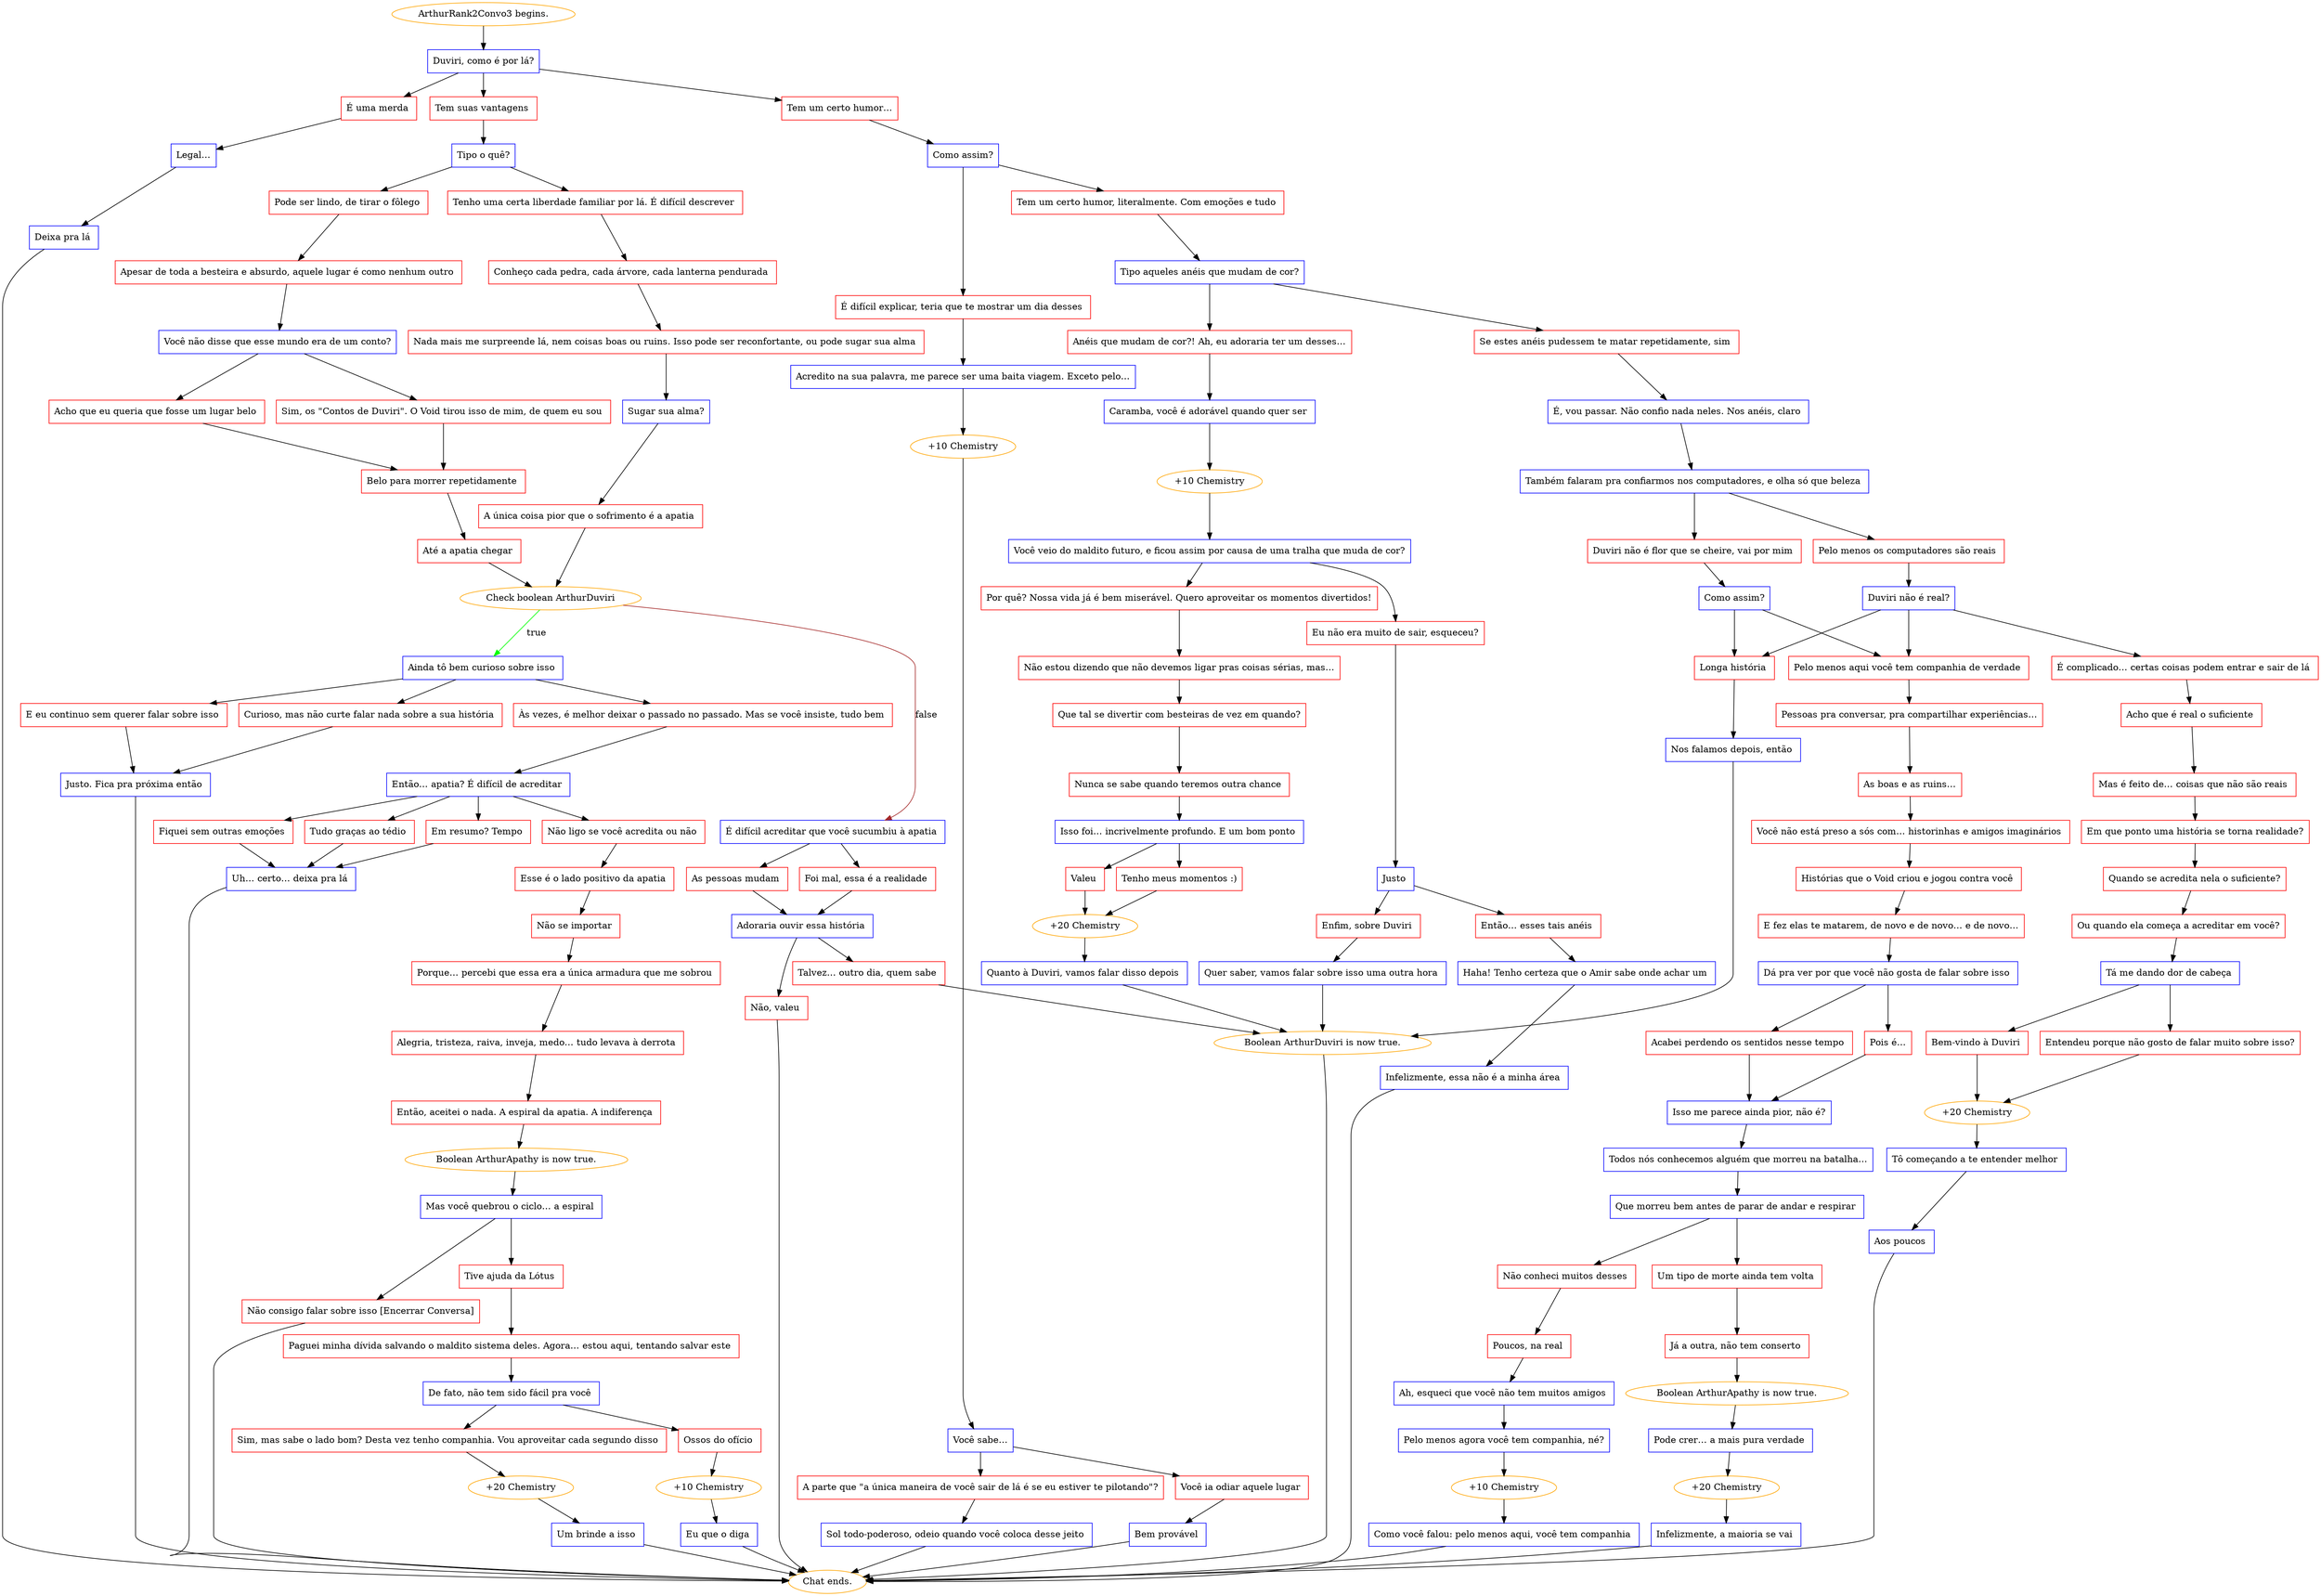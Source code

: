 digraph {
	"ArthurRank2Convo3 begins." [color=orange];
		"ArthurRank2Convo3 begins." -> j163825587;
	j163825587 [label="Duviri, como é por lá?",shape=box,color=blue];
		j163825587 -> j838277287;
		j163825587 -> j2543407578;
		j163825587 -> j1213997867;
	j838277287 [label="Tem suas vantagens ",shape=box,color=red];
		j838277287 -> j1527762380;
	j2543407578 [label="Tem um certo humor…",shape=box,color=red];
		j2543407578 -> j2336902269;
	j1213997867 [label="É uma merda ",shape=box,color=red];
		j1213997867 -> j2884099166;
	j1527762380 [label="Tipo o quê?",shape=box,color=blue];
		j1527762380 -> j3427767939;
		j1527762380 -> j3547855036;
	j2336902269 [label="Como assim?",shape=box,color=blue];
		j2336902269 -> j2077131928;
		j2336902269 -> j4152624031;
	j2884099166 [label="Legal…",shape=box,color=blue];
		j2884099166 -> j2027067635;
	j3427767939 [label="Pode ser lindo, de tirar o fôlego ",shape=box,color=red];
		j3427767939 -> j2849091490;
	j3547855036 [label="Tenho uma certa liberdade familiar por lá. É difícil descrever ",shape=box,color=red];
		j3547855036 -> j4231119545;
	j2077131928 [label="Tem um certo humor, literalmente. Com emoções e tudo ",shape=box,color=red];
		j2077131928 -> j4204042265;
	j4152624031 [label="É difícil explicar, teria que te mostrar um dia desses ",shape=box,color=red];
		j4152624031 -> j1745084993;
	j2027067635 [label="Deixa pra lá ",shape=box,color=blue];
		j2027067635 -> "Chat ends.";
	j2849091490 [label="Apesar de toda a besteira e absurdo, aquele lugar é como nenhum outro ",shape=box,color=red];
		j2849091490 -> j2581311360;
	j4231119545 [label="Conheço cada pedra, cada árvore, cada lanterna pendurada ",shape=box,color=red];
		j4231119545 -> j784699963;
	j4204042265 [label="Tipo aqueles anéis que mudam de cor?",shape=box,color=blue];
		j4204042265 -> j2413084046;
		j4204042265 -> j2607990344;
	j1745084993 [label="Acredito na sua palavra, me parece ser uma baita viagem. Exceto pelo…",shape=box,color=blue];
		j1745084993 -> j1998599872;
	"Chat ends." [color=orange];
	j2581311360 [label="Você não disse que esse mundo era de um conto?",shape=box,color=blue];
		j2581311360 -> j994805612;
		j2581311360 -> j4267016077;
	j784699963 [label="Nada mais me surpreende lá, nem coisas boas ou ruins. Isso pode ser reconfortante, ou pode sugar sua alma ",shape=box,color=red];
		j784699963 -> j2619472697;
	j2413084046 [label="Se estes anéis pudessem te matar repetidamente, sim ",shape=box,color=red];
		j2413084046 -> j2942457192;
	j2607990344 [label="Anéis que mudam de cor?! Ah, eu adoraria ter um desses…",shape=box,color=red];
		j2607990344 -> j2995121240;
	j1998599872 [label="+10 Chemistry",color=orange];
		j1998599872 -> j2734943575;
	j994805612 [label="Sim, os \"Contos de Duviri\". O Void tirou isso de mim, de quem eu sou ",shape=box,color=red];
		j994805612 -> j4222032295;
	j4267016077 [label="Acho que eu queria que fosse um lugar belo ",shape=box,color=red];
		j4267016077 -> j4222032295;
	j2619472697 [label="Sugar sua alma?",shape=box,color=blue];
		j2619472697 -> j3141998695;
	j2942457192 [label="É, vou passar. Não confio nada neles. Nos anéis, claro ",shape=box,color=blue];
		j2942457192 -> j1648449139;
	j2995121240 [label="Caramba, você é adorável quando quer ser ",shape=box,color=blue];
		j2995121240 -> j3112747847;
	j2734943575 [label="Você sabe…",shape=box,color=blue];
		j2734943575 -> j241376555;
		j2734943575 -> j2659795343;
	j4222032295 [label="Belo para morrer repetidamente ",shape=box,color=red];
		j4222032295 -> j2063589562;
	j3141998695 [label="A única coisa pior que o sofrimento é a apatia ",shape=box,color=red];
		j3141998695 -> j3977220178;
	j1648449139 [label="Também falaram pra confiarmos nos computadores, e olha só que beleza ",shape=box,color=blue];
		j1648449139 -> j392287100;
		j1648449139 -> j3041596527;
	j3112747847 [label="+10 Chemistry",color=orange];
		j3112747847 -> j926310581;
	j241376555 [label="Você ia odiar aquele lugar ",shape=box,color=red];
		j241376555 -> j1209492879;
	j2659795343 [label="A parte que \"a única maneira de você sair de lá é se eu estiver te pilotando\"?",shape=box,color=red];
		j2659795343 -> j3296577890;
	j2063589562 [label="Até a apatia chegar ",shape=box,color=red];
		j2063589562 -> j3977220178;
	j3977220178 [label="Check boolean ArthurDuviri",color=orange];
		j3977220178 -> j2211911266 [label=true,color=green];
		j3977220178 -> j2135644547 [label=false,color=brown];
	j392287100 [label="Duviri não é flor que se cheire, vai por mim ",shape=box,color=red];
		j392287100 -> j3377811766;
	j3041596527 [label="Pelo menos os computadores são reais ",shape=box,color=red];
		j3041596527 -> j3436010151;
	j926310581 [label="Você veio do maldito futuro, e ficou assim por causa de uma tralha que muda de cor?",shape=box,color=blue];
		j926310581 -> j2211937286;
		j926310581 -> j2391787033;
	j1209492879 [label="Bem provável ",shape=box,color=blue];
		j1209492879 -> "Chat ends.";
	j3296577890 [label="Sol todo-poderoso, odeio quando você coloca desse jeito ",shape=box,color=blue];
		j3296577890 -> "Chat ends.";
	j2211911266 [label="Ainda tô bem curioso sobre isso ",shape=box,color=blue];
		j2211911266 -> j2147197168;
		j2211911266 -> j3223175232;
		j2211911266 -> j1180223852;
	j2135644547 [label="É difícil acreditar que você sucumbiu à apatia ",shape=box,color=blue];
		j2135644547 -> j3209392253;
		j2135644547 -> j1649561941;
	j3377811766 [label="Como assim?",shape=box,color=blue];
		j3377811766 -> j2428810705;
		j3377811766 -> j802762559;
	j3436010151 [label="Duviri não é real?",shape=box,color=blue];
		j3436010151 -> j2428810705;
		j3436010151 -> j802762559;
		j3436010151 -> j4024457270;
	j2211937286 [label="Por quê? Nossa vida já é bem miserável. Quero aproveitar os momentos divertidos!",shape=box,color=red];
		j2211937286 -> j2064555188;
	j2391787033 [label="Eu não era muito de sair, esqueceu?",shape=box,color=red];
		j2391787033 -> j400120147;
	j2147197168 [label="E eu continuo sem querer falar sobre isso ",shape=box,color=red];
		j2147197168 -> j3918283201;
	j3223175232 [label="Curioso, mas não curte falar nada sobre a sua história ",shape=box,color=red];
		j3223175232 -> j3918283201;
	j1180223852 [label="Às vezes, é melhor deixar o passado no passado. Mas se você insiste, tudo bem ",shape=box,color=red];
		j1180223852 -> j614673219;
	j3209392253 [label="Foi mal, essa é a realidade ",shape=box,color=red];
		j3209392253 -> j587818360;
	j1649561941 [label="As pessoas mudam ",shape=box,color=red];
		j1649561941 -> j587818360;
	j2428810705 [label="Pelo menos aqui você tem companhia de verdade ",shape=box,color=red];
		j2428810705 -> j3490040506;
	j802762559 [label="Longa história ",shape=box,color=red];
		j802762559 -> j1519728796;
	j4024457270 [label="É complicado… certas coisas podem entrar e sair de lá ",shape=box,color=red];
		j4024457270 -> j3324688184;
	j2064555188 [label="Não estou dizendo que não devemos ligar pras coisas sérias, mas…",shape=box,color=red];
		j2064555188 -> j2509945255;
	j400120147 [label="Justo ",shape=box,color=blue];
		j400120147 -> j1966151447;
		j400120147 -> j3562330444;
	j3918283201 [label="Justo. Fica pra próxima então ",shape=box,color=blue];
		j3918283201 -> "Chat ends.";
	j614673219 [label="Então… apatia? É difícil de acreditar ",shape=box,color=blue];
		j614673219 -> j3198124275;
		j614673219 -> j2790269969;
		j614673219 -> j3847539080;
		j614673219 -> j2479241191;
	j587818360 [label="Adoraria ouvir essa história ",shape=box,color=blue];
		j587818360 -> j3972986328;
		j587818360 -> j3079925064;
	j3490040506 [label="Pessoas pra conversar, pra compartilhar experiências…",shape=box,color=red];
		j3490040506 -> j2810537101;
	j1519728796 [label="Nos falamos depois, então ",shape=box,color=blue];
		j1519728796 -> j1992354670;
	j3324688184 [label="Acho que é real o suficiente ",shape=box,color=red];
		j3324688184 -> j3931783219;
	j2509945255 [label="Que tal se divertir com besteiras de vez em quando?",shape=box,color=red];
		j2509945255 -> j3677463379;
	j1966151447 [label="Enfim, sobre Duviri ",shape=box,color=red];
		j1966151447 -> j1147071349;
	j3562330444 [label="Então… esses tais anéis ",shape=box,color=red];
		j3562330444 -> j2642711305;
	j3198124275 [label="Em resumo? Tempo ",shape=box,color=red];
		j3198124275 -> j2724660885;
	j2790269969 [label="Não ligo se você acredita ou não ",shape=box,color=red];
		j2790269969 -> j3807224611;
	j3847539080 [label="Fiquei sem outras emoções ",shape=box,color=red];
		j3847539080 -> j2724660885;
	j2479241191 [label="Tudo graças ao tédio ",shape=box,color=red];
		j2479241191 -> j2724660885;
	j3972986328 [label="Talvez… outro dia, quem sabe ",shape=box,color=red];
		j3972986328 -> j1992354670;
	j3079925064 [label="Não, valeu ",shape=box,color=red];
		j3079925064 -> "Chat ends.";
	j2810537101 [label="As boas e as ruins…",shape=box,color=red];
		j2810537101 -> j4186185683;
	j1992354670 [label="Boolean ArthurDuviri is now true.",color=orange];
		j1992354670 -> "Chat ends.";
	j3931783219 [label="Mas é feito de… coisas que não são reais ",shape=box,color=red];
		j3931783219 -> j184372364;
	j3677463379 [label="Nunca se sabe quando teremos outra chance ",shape=box,color=red];
		j3677463379 -> j1952358595;
	j1147071349 [label="Quer saber, vamos falar sobre isso uma outra hora ",shape=box,color=blue];
		j1147071349 -> j1992354670;
	j2642711305 [label="Haha! Tenho certeza que o Amir sabe onde achar um ",shape=box,color=blue];
		j2642711305 -> j1621655597;
	j2724660885 [label="Uh… certo… deixa pra lá ",shape=box,color=blue];
		j2724660885 -> "Chat ends.";
	j3807224611 [label="Esse é o lado positivo da apatia ",shape=box,color=red];
		j3807224611 -> j3850220395;
	j4186185683 [label="Você não está preso a sós com… historinhas e amigos imaginários ",shape=box,color=red];
		j4186185683 -> j1800274736;
	j184372364 [label="Em que ponto uma história se torna realidade?",shape=box,color=red];
		j184372364 -> j1970310467;
	j1952358595 [label="Isso foi… incrivelmente profundo. E um bom ponto ",shape=box,color=blue];
		j1952358595 -> j604732428;
		j1952358595 -> j2396381566;
	j1621655597 [label="Infelizmente, essa não é a minha área ",shape=box,color=blue];
		j1621655597 -> "Chat ends.";
	j3850220395 [label="Não se importar ",shape=box,color=red];
		j3850220395 -> j1813549590;
	j1800274736 [label="Histórias que o Void criou e jogou contra você ",shape=box,color=red];
		j1800274736 -> j3642835703;
	j1970310467 [label="Quando se acredita nela o suficiente?",shape=box,color=red];
		j1970310467 -> j2591234845;
	j604732428 [label="Valeu ",shape=box,color=red];
		j604732428 -> j3405036012;
	j2396381566 [label="Tenho meus momentos :)",shape=box,color=red];
		j2396381566 -> j3405036012;
	j1813549590 [label="Porque… percebi que essa era a única armadura que me sobrou ",shape=box,color=red];
		j1813549590 -> j4282598106;
	j3642835703 [label="E fez elas te matarem, de novo e de novo… e de novo…",shape=box,color=red];
		j3642835703 -> j3788186571;
	j2591234845 [label="Ou quando ela começa a acreditar em você?",shape=box,color=red];
		j2591234845 -> j1503884110;
	j3405036012 [label="+20 Chemistry",color=orange];
		j3405036012 -> j3886298597;
	j4282598106 [label="Alegria, tristeza, raiva, inveja, medo… tudo levava à derrota ",shape=box,color=red];
		j4282598106 -> j4264508289;
	j3788186571 [label="Dá pra ver por que você não gosta de falar sobre isso ",shape=box,color=blue];
		j3788186571 -> j1133357623;
		j3788186571 -> j3474603996;
	j1503884110 [label="Tá me dando dor de cabeça ",shape=box,color=blue];
		j1503884110 -> j4104282360;
		j1503884110 -> j1015783800;
	j3886298597 [label="Quanto à Duviri, vamos falar disso depois ",shape=box,color=blue];
		j3886298597 -> j1992354670;
	j4264508289 [label="Então, aceitei o nada. A espiral da apatia. A indiferença ",shape=box,color=red];
		j4264508289 -> j89576966;
	j1133357623 [label="Pois é…",shape=box,color=red];
		j1133357623 -> j367142804;
	j3474603996 [label="Acabei perdendo os sentidos nesse tempo ",shape=box,color=red];
		j3474603996 -> j367142804;
	j4104282360 [label="Bem-vindo à Duviri ",shape=box,color=red];
		j4104282360 -> j1149214835;
	j1015783800 [label="Entendeu porque não gosto de falar muito sobre isso?",shape=box,color=red];
		j1015783800 -> j1149214835;
	j89576966 [label="Boolean ArthurApathy is now true.",color=orange];
		j89576966 -> j3820817953;
	j367142804 [label="Isso me parece ainda pior, não é?",shape=box,color=blue];
		j367142804 -> j3177444052;
	j1149214835 [label="+20 Chemistry",color=orange];
		j1149214835 -> j2458892420;
	j3820817953 [label="Mas você quebrou o ciclo… a espiral ",shape=box,color=blue];
		j3820817953 -> j1610807468;
		j3820817953 -> j2800937942;
	j3177444052 [label="Todos nós conhecemos alguém que morreu na batalha…",shape=box,color=blue];
		j3177444052 -> j4107931845;
	j2458892420 [label="Tô começando a te entender melhor ",shape=box,color=blue];
		j2458892420 -> j1569843094;
	j1610807468 [label="Tive ajuda da Lótus ",shape=box,color=red];
		j1610807468 -> j1835476102;
	j2800937942 [label="Não consigo falar sobre isso [Encerrar Conversa]",shape=box,color=red];
		j2800937942 -> "Chat ends.";
	j4107931845 [label="Que morreu bem antes de parar de andar e respirar ",shape=box,color=blue];
		j4107931845 -> j3265081237;
		j4107931845 -> j4243558510;
	j1569843094 [label="Aos poucos ",shape=box,color=blue];
		j1569843094 -> "Chat ends.";
	j1835476102 [label="Paguei minha dívida salvando o maldito sistema deles. Agora… estou aqui, tentando salvar este ",shape=box,color=red];
		j1835476102 -> j2813790740;
	j3265081237 [label="Um tipo de morte ainda tem volta ",shape=box,color=red];
		j3265081237 -> j3024307534;
	j4243558510 [label="Não conheci muitos desses ",shape=box,color=red];
		j4243558510 -> j2084916764;
	j2813790740 [label="De fato, não tem sido fácil pra você ",shape=box,color=blue];
		j2813790740 -> j1298891408;
		j2813790740 -> j209327104;
	j3024307534 [label="Já a outra, não tem conserto ",shape=box,color=red];
		j3024307534 -> j3890871919;
	j2084916764 [label="Poucos, na real ",shape=box,color=red];
		j2084916764 -> j3891728558;
	j1298891408 [label="Ossos do ofício ",shape=box,color=red];
		j1298891408 -> j3102362873;
	j209327104 [label="Sim, mas sabe o lado bom? Desta vez tenho companhia. Vou aproveitar cada segundo disso ",shape=box,color=red];
		j209327104 -> j2719403489;
	j3890871919 [label="Boolean ArthurApathy is now true.",color=orange];
		j3890871919 -> j3713703178;
	j3891728558 [label="Ah, esqueci que você não tem muitos amigos ",shape=box,color=blue];
		j3891728558 -> j1204657308;
	j3102362873 [label="+10 Chemistry",color=orange];
		j3102362873 -> j3521920885;
	j2719403489 [label="+20 Chemistry",color=orange];
		j2719403489 -> j2167496480;
	j3713703178 [label="Pode crer… a mais pura verdade ",shape=box,color=blue];
		j3713703178 -> j1599185051;
	j1204657308 [label="Pelo menos agora você tem companhia, né?",shape=box,color=blue];
		j1204657308 -> j105824839;
	j3521920885 [label="Eu que o diga ",shape=box,color=blue];
		j3521920885 -> "Chat ends.";
	j2167496480 [label="Um brinde a isso ",shape=box,color=blue];
		j2167496480 -> "Chat ends.";
	j1599185051 [label="+20 Chemistry",color=orange];
		j1599185051 -> j1327433270;
	j105824839 [label="+10 Chemistry",color=orange];
		j105824839 -> j1079734458;
	j1327433270 [label="Infelizmente, a maioria se vai ",shape=box,color=blue];
		j1327433270 -> "Chat ends.";
	j1079734458 [label="Como você falou: pelo menos aqui, você tem companhia ",shape=box,color=blue];
		j1079734458 -> "Chat ends.";
}